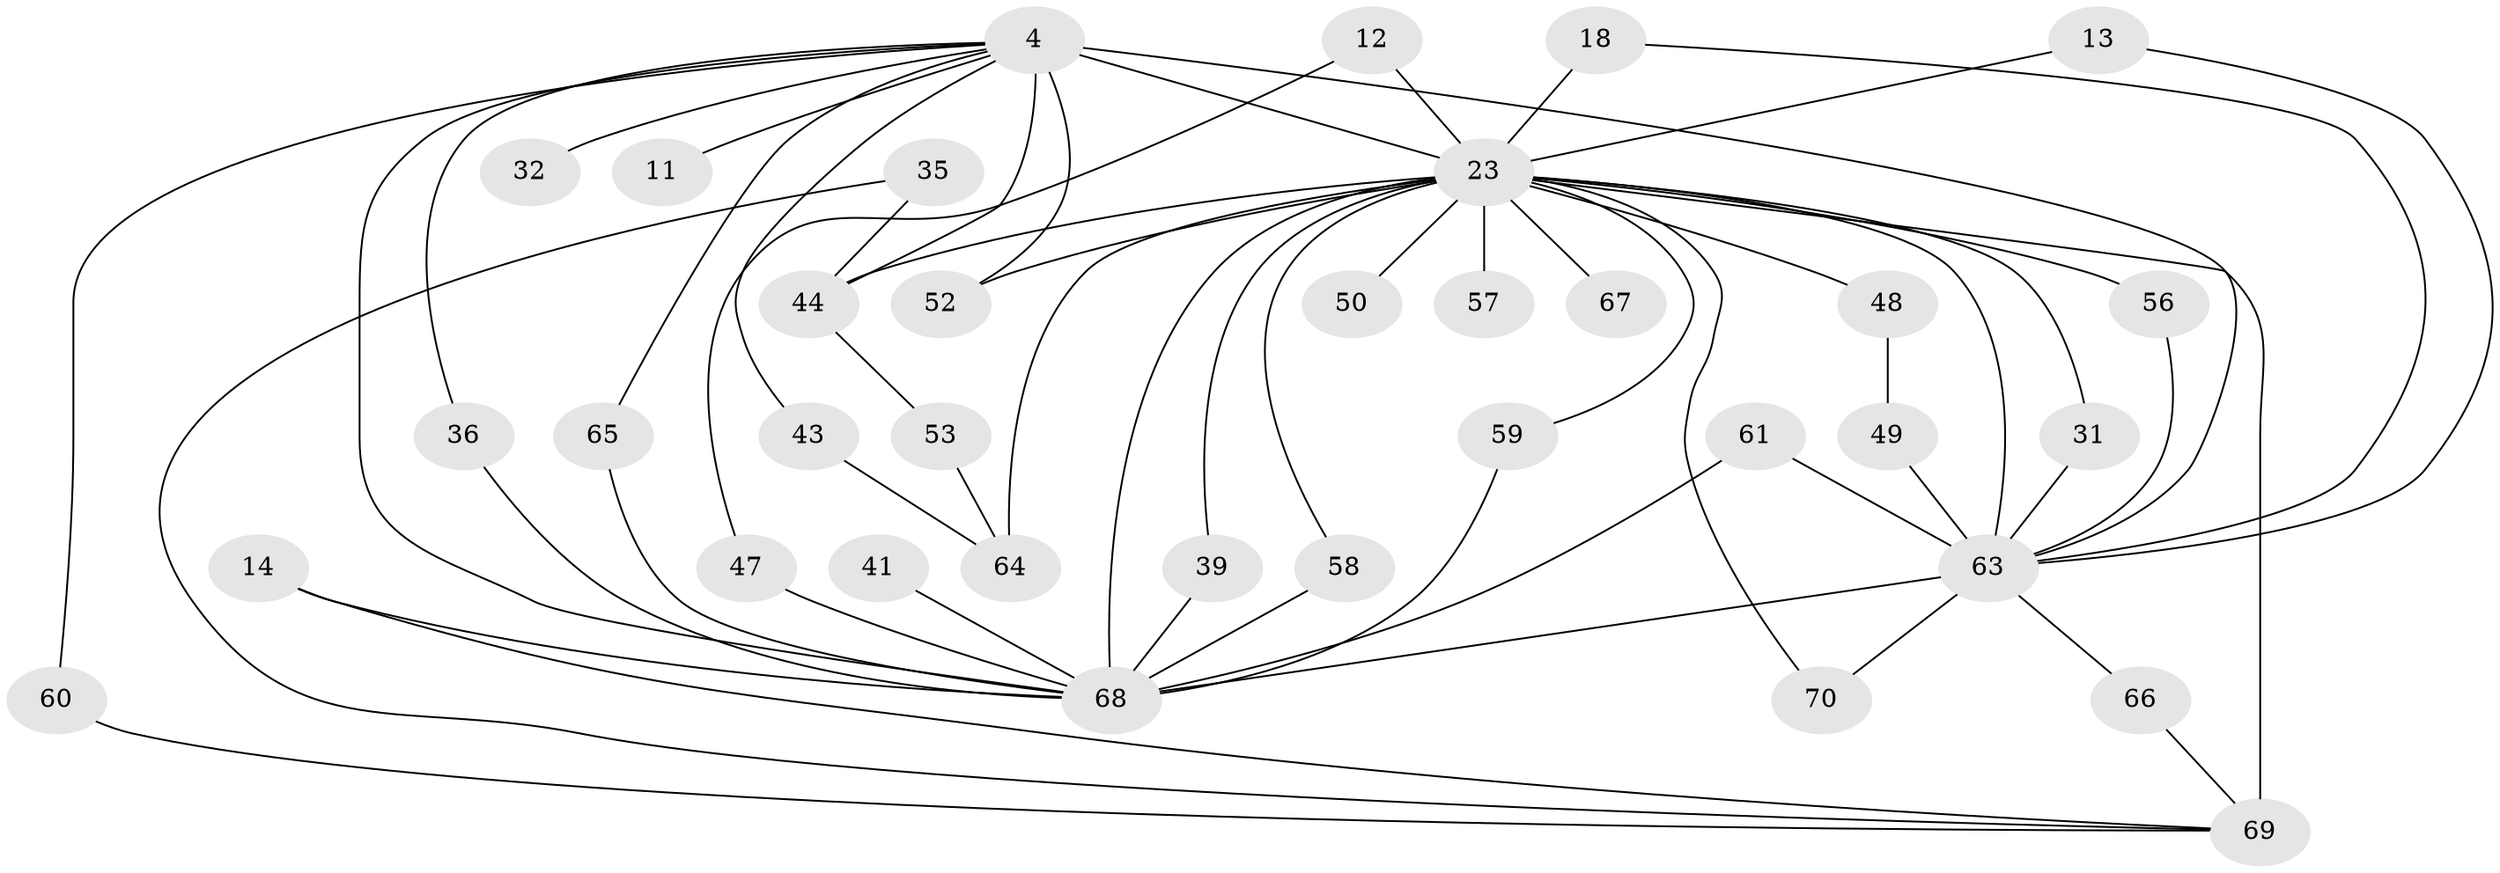 // original degree distribution, {16: 0.02857142857142857, 20: 0.014285714285714285, 22: 0.014285714285714285, 15: 0.014285714285714285, 19: 0.014285714285714285, 18: 0.02857142857142857, 14: 0.02857142857142857, 2: 0.5285714285714286, 3: 0.24285714285714285, 6: 0.02857142857142857, 8: 0.014285714285714285, 4: 0.02857142857142857, 5: 0.014285714285714285}
// Generated by graph-tools (version 1.1) at 2025/44/03/09/25 04:44:35]
// undirected, 35 vertices, 58 edges
graph export_dot {
graph [start="1"]
  node [color=gray90,style=filled];
  4 [super="+2"];
  11;
  12;
  13;
  14;
  18;
  23 [super="+15+5+6"];
  31;
  32;
  35;
  36;
  39;
  41;
  43;
  44 [super="+33+30+38"];
  47 [super="+24"];
  48;
  49;
  50;
  52 [super="+45"];
  53;
  56;
  57;
  58;
  59 [super="+42"];
  60;
  61;
  63 [super="+54+22"];
  64 [super="+26"];
  65;
  66;
  67 [super="+51"];
  68 [super="+9"];
  69 [super="+20+37+55+62"];
  70;
  4 -- 11 [weight=2];
  4 -- 32 [weight=2];
  4 -- 52;
  4 -- 60;
  4 -- 65;
  4 -- 36;
  4 -- 43;
  4 -- 44 [weight=5];
  4 -- 23 [weight=8];
  4 -- 63 [weight=7];
  4 -- 68 [weight=4];
  12 -- 47;
  12 -- 23;
  13 -- 23;
  13 -- 63;
  14 -- 69;
  14 -- 68 [weight=2];
  18 -- 23;
  18 -- 63;
  23 -- 64 [weight=3];
  23 -- 67 [weight=4];
  23 -- 69 [weight=6];
  23 -- 70;
  23 -- 31;
  23 -- 39;
  23 -- 44 [weight=3];
  23 -- 48 [weight=2];
  23 -- 50 [weight=2];
  23 -- 56;
  23 -- 57 [weight=2];
  23 -- 63 [weight=12];
  23 -- 68 [weight=10];
  23 -- 58;
  23 -- 59 [weight=2];
  23 -- 52 [weight=2];
  31 -- 63;
  35 -- 69;
  35 -- 44;
  36 -- 68;
  39 -- 68;
  41 -- 68 [weight=2];
  43 -- 64;
  44 -- 53;
  47 -- 68 [weight=3];
  48 -- 49;
  49 -- 63;
  53 -- 64;
  56 -- 63;
  58 -- 68;
  59 -- 68 [weight=2];
  60 -- 69;
  61 -- 63;
  61 -- 68;
  63 -- 66;
  63 -- 70;
  63 -- 68 [weight=4];
  65 -- 68;
  66 -- 69;
}

